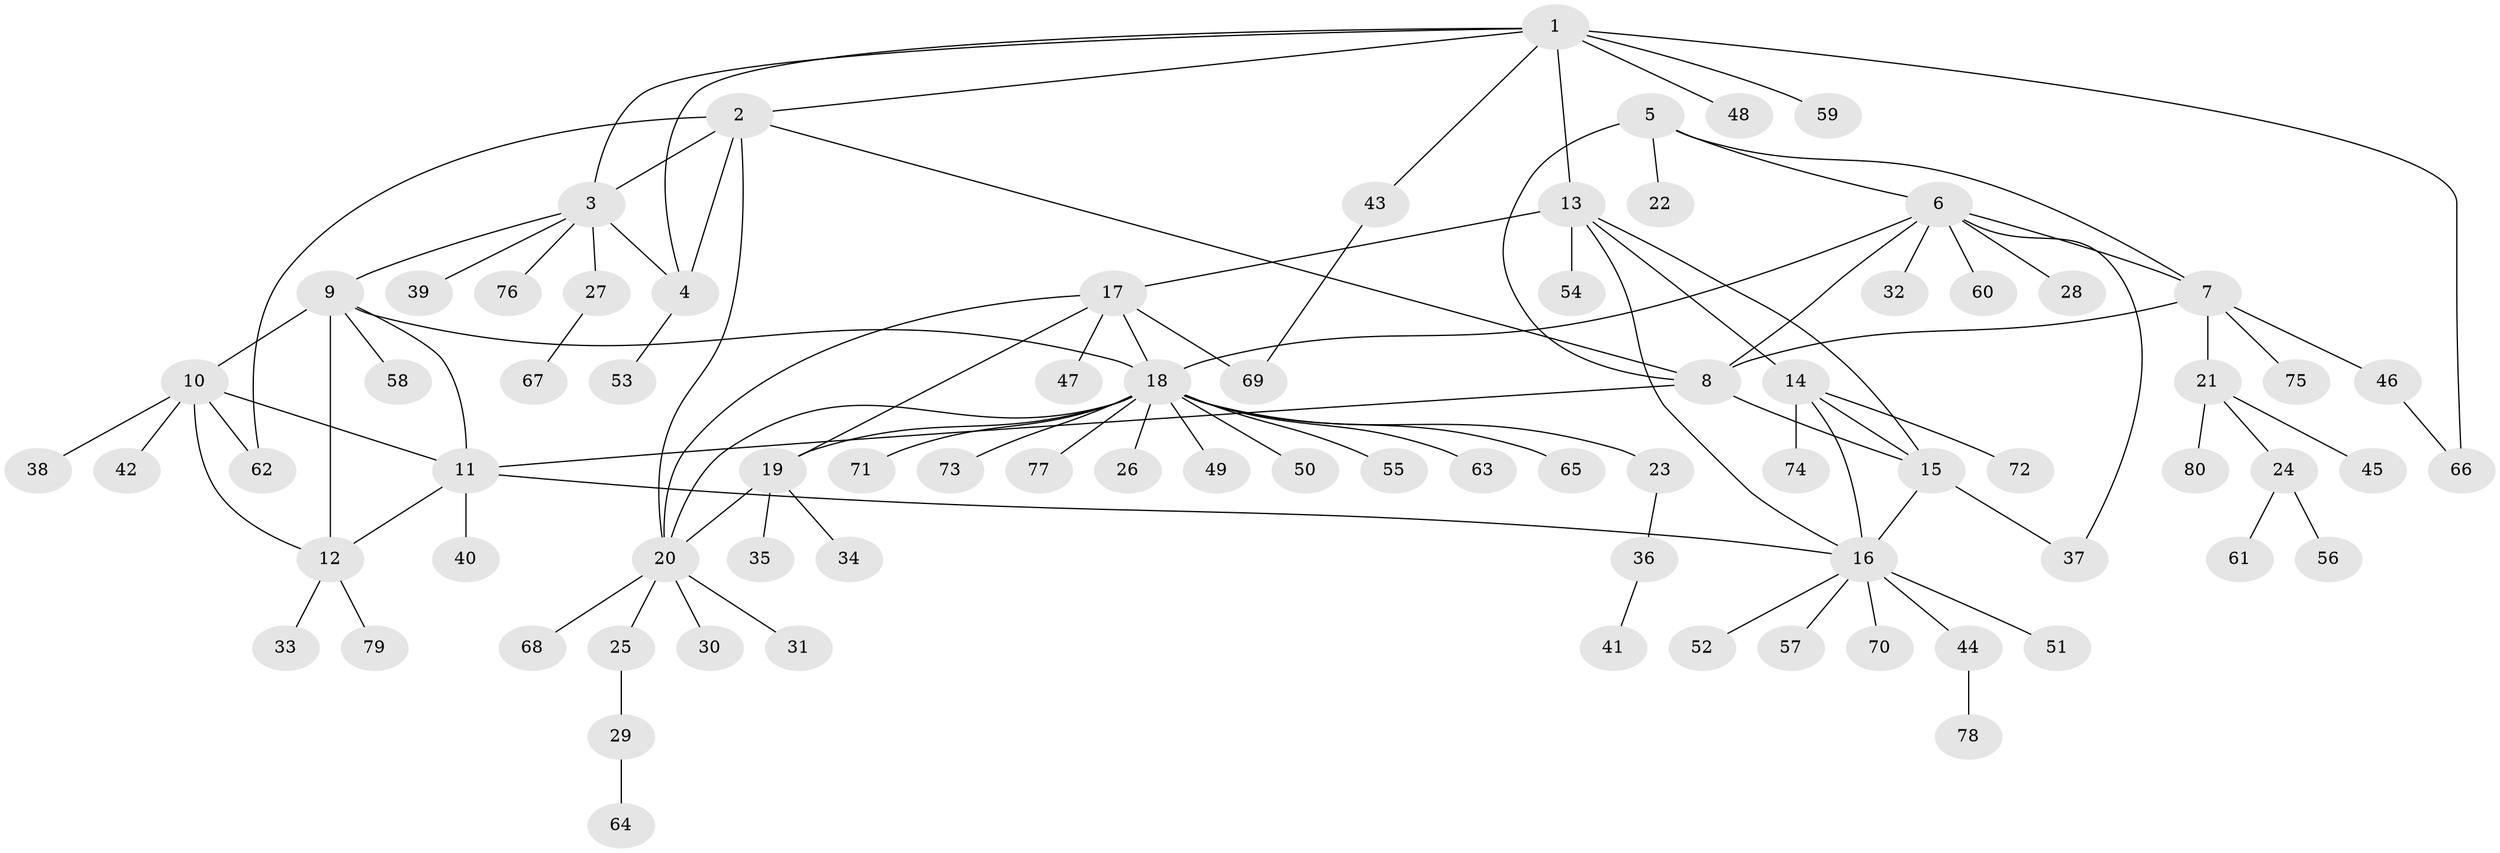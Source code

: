 // Generated by graph-tools (version 1.1) at 2025/15/03/09/25 04:15:47]
// undirected, 80 vertices, 104 edges
graph export_dot {
graph [start="1"]
  node [color=gray90,style=filled];
  1;
  2;
  3;
  4;
  5;
  6;
  7;
  8;
  9;
  10;
  11;
  12;
  13;
  14;
  15;
  16;
  17;
  18;
  19;
  20;
  21;
  22;
  23;
  24;
  25;
  26;
  27;
  28;
  29;
  30;
  31;
  32;
  33;
  34;
  35;
  36;
  37;
  38;
  39;
  40;
  41;
  42;
  43;
  44;
  45;
  46;
  47;
  48;
  49;
  50;
  51;
  52;
  53;
  54;
  55;
  56;
  57;
  58;
  59;
  60;
  61;
  62;
  63;
  64;
  65;
  66;
  67;
  68;
  69;
  70;
  71;
  72;
  73;
  74;
  75;
  76;
  77;
  78;
  79;
  80;
  1 -- 2;
  1 -- 3;
  1 -- 4;
  1 -- 13;
  1 -- 43;
  1 -- 48;
  1 -- 59;
  1 -- 66;
  2 -- 3;
  2 -- 4;
  2 -- 8;
  2 -- 20;
  2 -- 62;
  3 -- 4;
  3 -- 9;
  3 -- 27;
  3 -- 39;
  3 -- 76;
  4 -- 53;
  5 -- 6;
  5 -- 7;
  5 -- 8;
  5 -- 22;
  6 -- 7;
  6 -- 8;
  6 -- 18;
  6 -- 28;
  6 -- 32;
  6 -- 37;
  6 -- 60;
  7 -- 8;
  7 -- 21;
  7 -- 46;
  7 -- 75;
  8 -- 11;
  8 -- 15;
  9 -- 10;
  9 -- 11;
  9 -- 12;
  9 -- 18;
  9 -- 58;
  10 -- 11;
  10 -- 12;
  10 -- 38;
  10 -- 42;
  10 -- 62;
  11 -- 12;
  11 -- 16;
  11 -- 40;
  12 -- 33;
  12 -- 79;
  13 -- 14;
  13 -- 15;
  13 -- 16;
  13 -- 17;
  13 -- 54;
  14 -- 15;
  14 -- 16;
  14 -- 72;
  14 -- 74;
  15 -- 16;
  15 -- 37;
  16 -- 44;
  16 -- 51;
  16 -- 52;
  16 -- 57;
  16 -- 70;
  17 -- 18;
  17 -- 19;
  17 -- 20;
  17 -- 47;
  17 -- 69;
  18 -- 19;
  18 -- 20;
  18 -- 23;
  18 -- 26;
  18 -- 49;
  18 -- 50;
  18 -- 55;
  18 -- 63;
  18 -- 65;
  18 -- 71;
  18 -- 73;
  18 -- 77;
  19 -- 20;
  19 -- 34;
  19 -- 35;
  20 -- 25;
  20 -- 30;
  20 -- 31;
  20 -- 68;
  21 -- 24;
  21 -- 45;
  21 -- 80;
  23 -- 36;
  24 -- 56;
  24 -- 61;
  25 -- 29;
  27 -- 67;
  29 -- 64;
  36 -- 41;
  43 -- 69;
  44 -- 78;
  46 -- 66;
}
